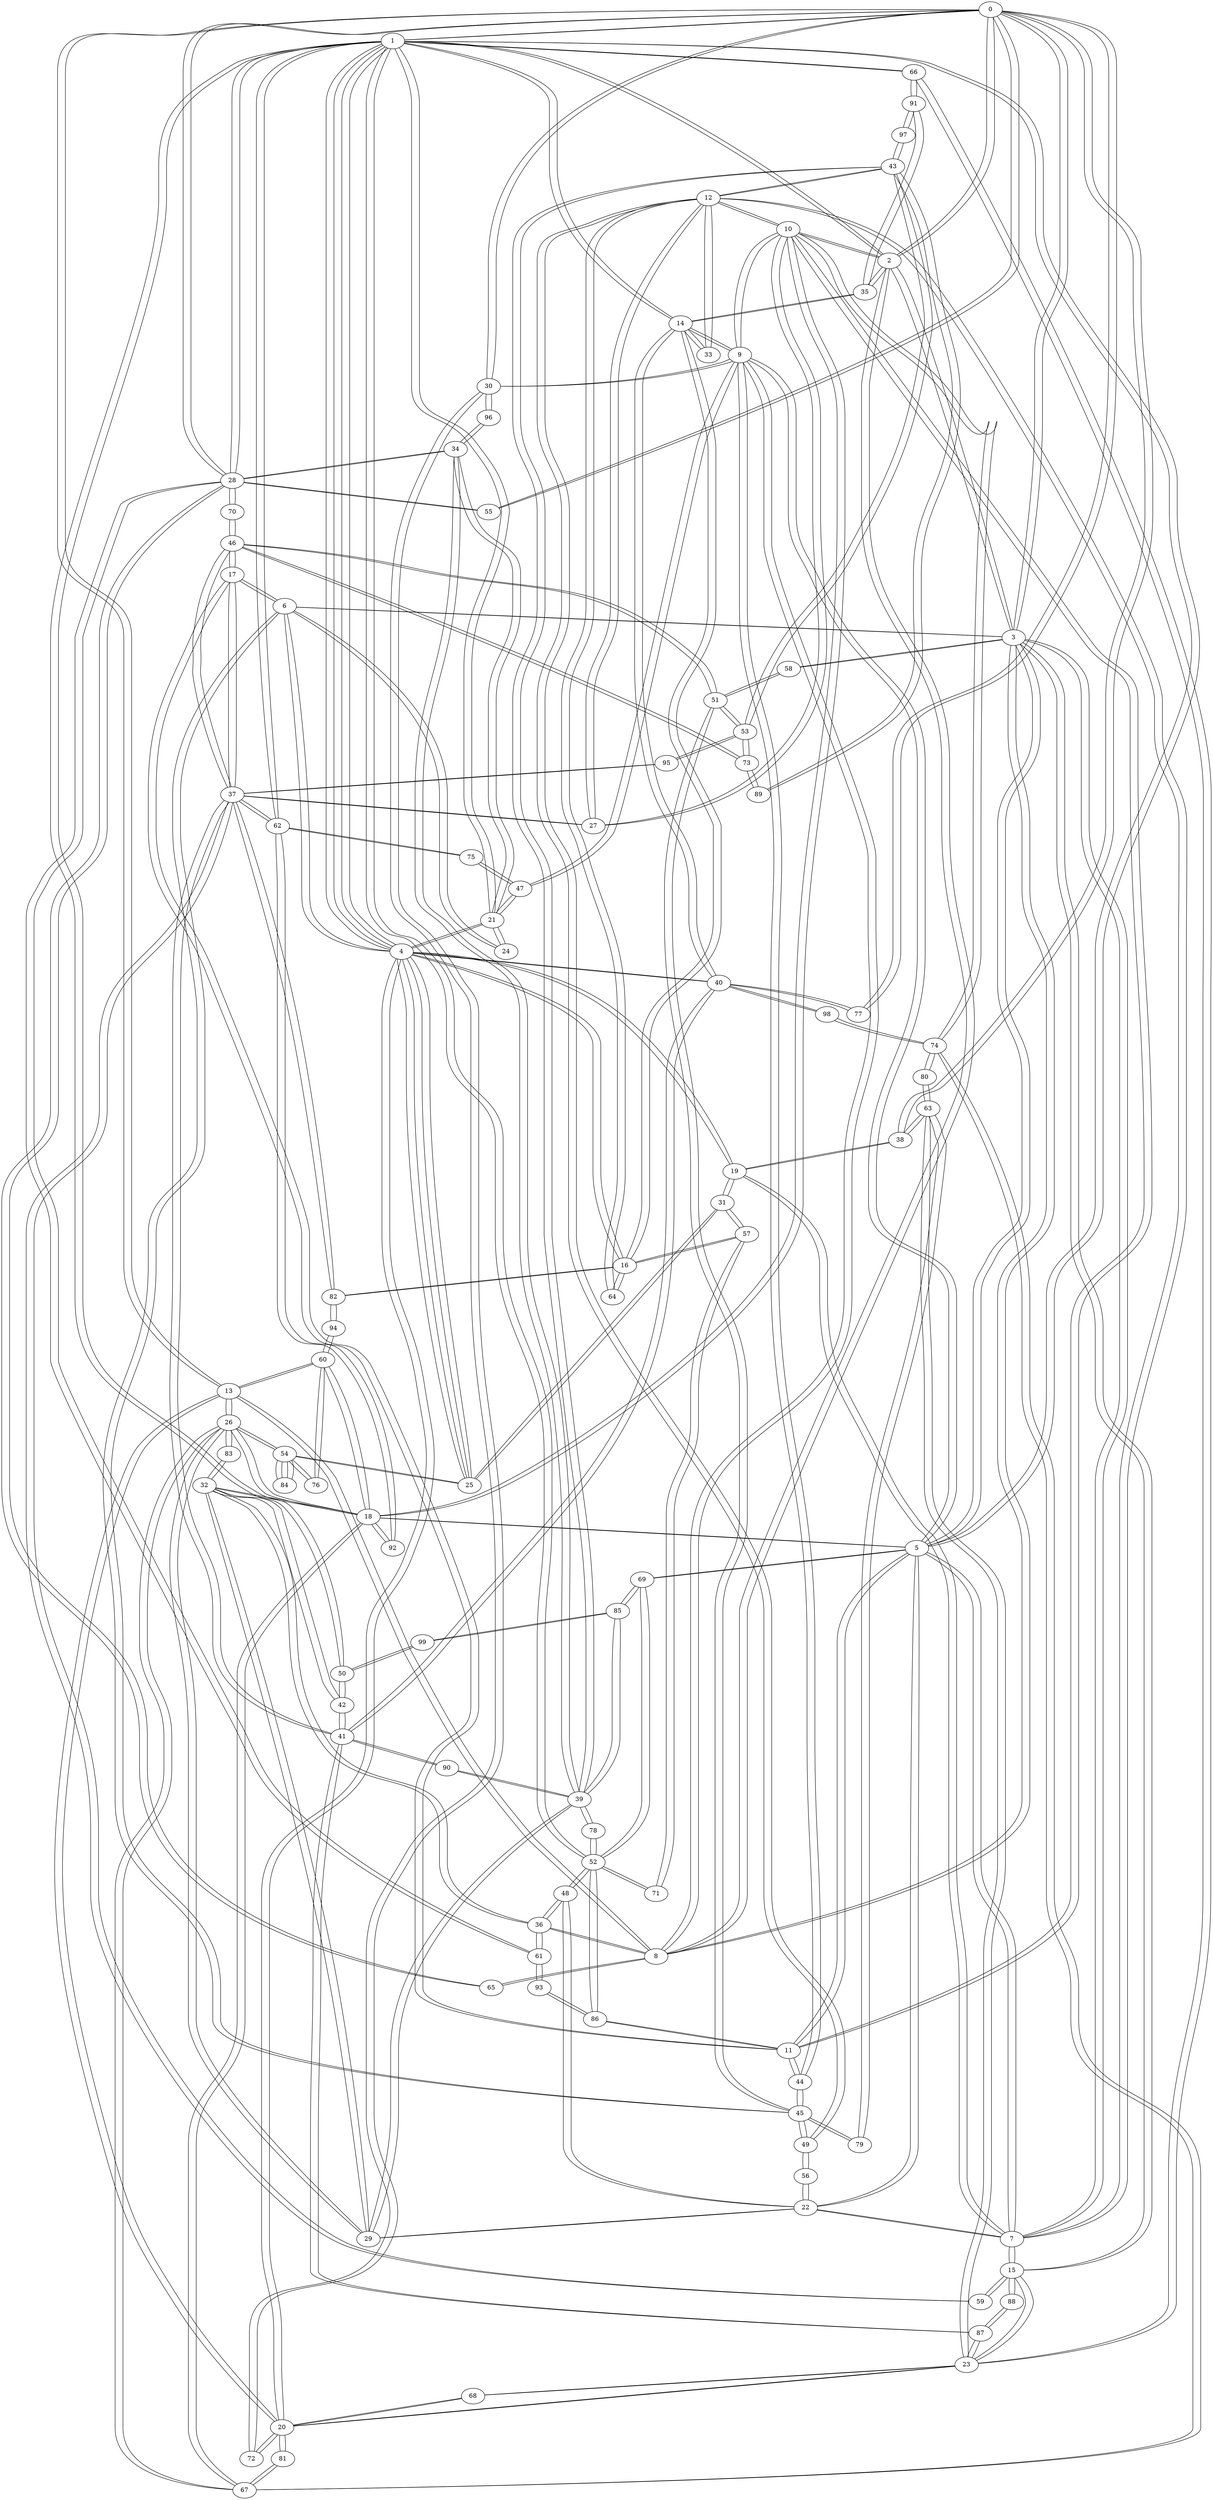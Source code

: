 graph {
  0 -- 1;
  0 -- 2;
  0 -- 3;
  0 -- 13;
  0 -- 28;
  0 -- 30;
  0 -- 38;
  0 -- 55;
  0 -- 77;
  1 -- 0;
  1 -- 2;
  1 -- 4;
  1 -- 4;
  1 -- 5;
  1 -- 14;
  1 -- 21;
  1 -- 28;
  1 -- 50;
  1 -- 52;
  1 -- 62;
  1 -- 66;
  2 -- 1;
  2 -- 0;
  2 -- 3;
  2 -- 8;
  2 -- 10;
  2 -- 35;
  3 -- 0;
  3 -- 2;
  3 -- 5;
  3 -- 6;
  3 -- 7;
  3 -- 8;
  3 -- 15;
  3 -- 58;
  4 -- 1;
  4 -- 1;
  4 -- 6;
  4 -- 16;
  4 -- 19;
  4 -- 20;
  4 -- 21;
  4 -- 25;
  4 -- 25;
  4 -- 40;
  5 -- 3;
  5 -- 1;
  5 -- 7;
  5 -- 9;
  5 -- 11;
  5 -- 18;
  5 -- 22;
  5 -- 69;
  6 -- 4;
  6 -- 3;
  6 -- 17;
  6 -- 24;
  6 -- 45;
  7 -- 3;
  7 -- 5;
  7 -- 12;
  7 -- 15;
  7 -- 19;
  7 -- 22;
  8 -- 3;
  8 -- 2;
  8 -- 9;
  8 -- 13;
  8 -- 36;
  8 -- 65;
  9 -- 8;
  9 -- 5;
  9 -- 10;
  9 -- 14;
  9 -- 30;
  9 -- 44;
  9 -- 47;
  10 -- 9;
  10 -- 2;
  10 -- 11;
  10 -- 12;
  10 -- 18;
  10 -- 27;
  10 -- 74;
  11 -- 5;
  11 -- 10;
  11 -- 17;
  11 -- 44;
  11 -- 86;
  12 -- 7;
  12 -- 10;
  12 -- 27;
  12 -- 33;
  12 -- 43;
  12 -- 49;
  12 -- 64;
  13 -- 0;
  13 -- 8;
  13 -- 20;
  13 -- 26;
  13 -- 60;
  14 -- 9;
  14 -- 1;
  14 -- 16;
  14 -- 33;
  14 -- 35;
  14 -- 40;
  15 -- 3;
  15 -- 7;
  15 -- 23;
  15 -- 59;
  15 -- 88;
  16 -- 4;
  16 -- 14;
  16 -- 57;
  16 -- 64;
  16 -- 82;
  17 -- 11;
  17 -- 6;
  17 -- 37;
  17 -- 46;
  18 -- 5;
  18 -- 10;
  18 -- 26;
  18 -- 32;
  18 -- 60;
  18 -- 67;
  18 -- 92;
  19 -- 4;
  19 -- 7;
  19 -- 31;
  19 -- 38;
  20 -- 4;
  20 -- 13;
  20 -- 23;
  20 -- 68;
  20 -- 72;
  20 -- 81;
  21 -- 4;
  21 -- 1;
  21 -- 24;
  21 -- 34;
  21 -- 47;
  22 -- 5;
  22 -- 7;
  22 -- 29;
  22 -- 48;
  22 -- 56;
  23 -- 20;
  23 -- 15;
  23 -- 63;
  23 -- 66;
  23 -- 68;
  23 -- 87;
  24 -- 6;
  24 -- 21;
  25 -- 4;
  25 -- 4;
  25 -- 31;
  25 -- 54;
  26 -- 18;
  26 -- 13;
  26 -- 29;
  26 -- 54;
  26 -- 67;
  26 -- 83;
  27 -- 10;
  27 -- 12;
  27 -- 37;
  28 -- 1;
  28 -- 0;
  28 -- 34;
  28 -- 55;
  28 -- 61;
  28 -- 65;
  28 -- 70;
  29 -- 26;
  29 -- 22;
  29 -- 32;
  29 -- 39;
  30 -- 0;
  30 -- 9;
  30 -- 72;
  30 -- 96;
  31 -- 19;
  31 -- 25;
  31 -- 57;
  32 -- 29;
  32 -- 18;
  32 -- 36;
  32 -- 42;
  32 -- 83;
  33 -- 14;
  33 -- 12;
  34 -- 28;
  34 -- 21;
  34 -- 39;
  34 -- 96;
  35 -- 14;
  35 -- 2;
  35 -- 91;
  36 -- 32;
  36 -- 8;
  36 -- 48;
  36 -- 61;
  37 -- 17;
  37 -- 27;
  37 -- 41;
  37 -- 46;
  37 -- 59;
  37 -- 62;
  37 -- 82;
  37 -- 95;
  38 -- 0;
  38 -- 19;
  38 -- 63;
  39 -- 29;
  39 -- 34;
  39 -- 43;
  39 -- 78;
  39 -- 85;
  39 -- 90;
  40 -- 4;
  40 -- 14;
  40 -- 41;
  40 -- 77;
  40 -- 98;
  41 -- 40;
  41 -- 37;
  41 -- 42;
  41 -- 87;
  41 -- 90;
  42 -- 41;
  42 -- 32;
  42 -- 50;
  43 -- 39;
  43 -- 12;
  43 -- 53;
  43 -- 89;
  43 -- 97;
  44 -- 9;
  44 -- 11;
  44 -- 45;
  45 -- 44;
  45 -- 6;
  45 -- 49;
  45 -- 51;
  45 -- 79;
  46 -- 37;
  46 -- 17;
  46 -- 51;
  46 -- 70;
  46 -- 73;
  47 -- 9;
  47 -- 21;
  47 -- 75;
  48 -- 36;
  48 -- 22;
  48 -- 52;
  49 -- 12;
  49 -- 45;
  49 -- 56;
  50 -- 1;
  50 -- 42;
  50 -- 99;
  51 -- 45;
  51 -- 46;
  51 -- 53;
  51 -- 58;
  52 -- 48;
  52 -- 1;
  52 -- 69;
  52 -- 71;
  52 -- 78;
  52 -- 86;
  53 -- 43;
  53 -- 51;
  53 -- 73;
  53 -- 95;
  54 -- 25;
  54 -- 26;
  54 -- 76;
  54 -- 84;
  54 -- 84;
  55 -- 28;
  55 -- 0;
  56 -- 49;
  56 -- 22;
  57 -- 31;
  57 -- 16;
  57 -- 71;
  58 -- 3;
  58 -- 51;
  59 -- 37;
  59 -- 15;
  60 -- 18;
  60 -- 13;
  60 -- 76;
  60 -- 94;
  61 -- 36;
  61 -- 28;
  61 -- 93;
  62 -- 37;
  62 -- 1;
  62 -- 75;
  62 -- 92;
  63 -- 23;
  63 -- 38;
  63 -- 79;
  63 -- 80;
  64 -- 16;
  64 -- 12;
  65 -- 28;
  65 -- 8;
  66 -- 1;
  66 -- 23;
  66 -- 91;
  67 -- 26;
  67 -- 18;
  67 -- 74;
  67 -- 81;
  68 -- 20;
  68 -- 23;
  69 -- 52;
  69 -- 5;
  69 -- 85;
  70 -- 28;
  70 -- 46;
  71 -- 57;
  71 -- 52;
  72 -- 20;
  72 -- 30;
  73 -- 53;
  73 -- 46;
  73 -- 89;
  74 -- 10;
  74 -- 67;
  74 -- 80;
  74 -- 98;
  75 -- 62;
  75 -- 47;
  76 -- 54;
  76 -- 60;
  77 -- 0;
  77 -- 40;
  78 -- 39;
  78 -- 52;
  79 -- 45;
  79 -- 63;
  80 -- 63;
  80 -- 74;
  81 -- 20;
  81 -- 67;
  82 -- 37;
  82 -- 16;
  82 -- 94;
  83 -- 32;
  83 -- 26;
  84 -- 54;
  84 -- 54;
  85 -- 69;
  85 -- 39;
  85 -- 99;
  86 -- 11;
  86 -- 52;
  86 -- 93;
  87 -- 23;
  87 -- 41;
  87 -- 88;
  88 -- 15;
  88 -- 87;
  89 -- 73;
  89 -- 43;
  90 -- 39;
  90 -- 41;
  91 -- 35;
  91 -- 66;
  91 -- 97;
  92 -- 62;
  92 -- 18;
  93 -- 61;
  93 -- 86;
  94 -- 60;
  94 -- 82;
  95 -- 37;
  95 -- 53;
  96 -- 30;
  96 -- 34;
  97 -- 91;
  97 -- 43;
  98 -- 40;
  98 -- 74;
  99 -- 50;
  99 -- 85;
}